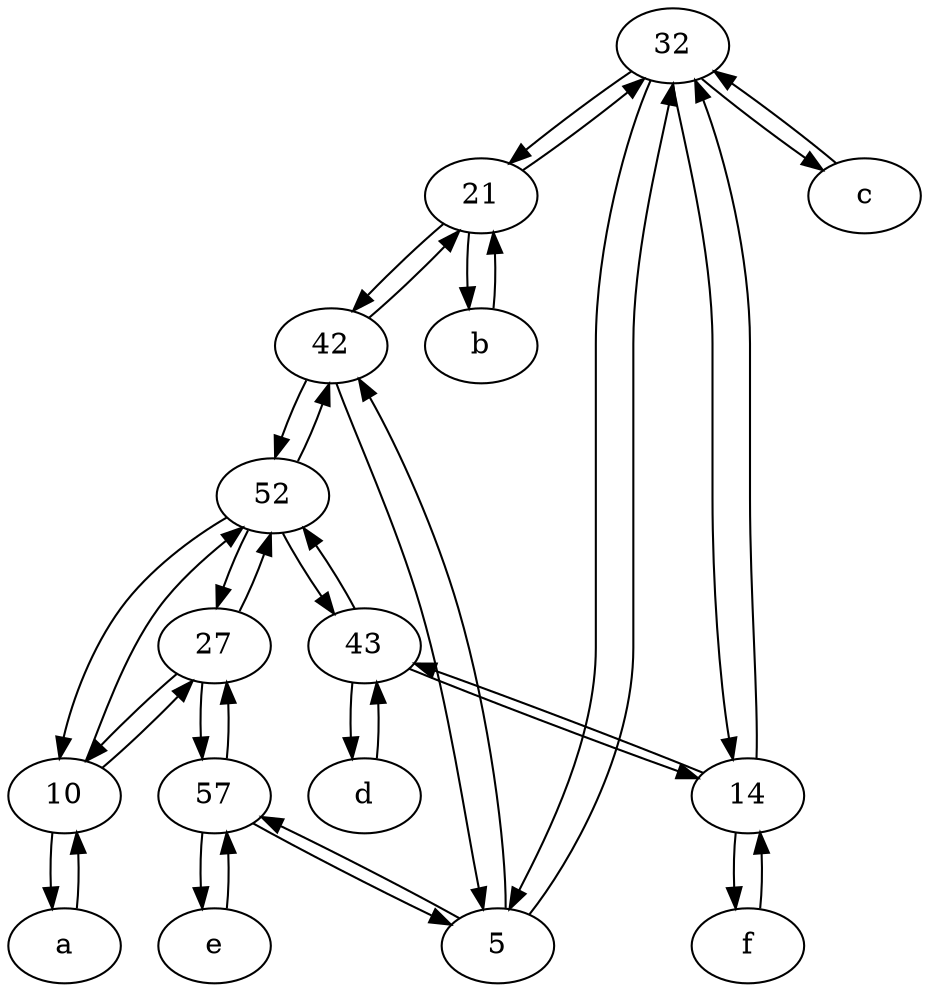 digraph  {
	32;
	f [pos="15,45!"];
	52;
	27;
	57;
	b [pos="50,20!"];
	21;
	5;
	c [pos="20,10!"];
	14;
	d [pos="20,30!"];
	42;
	10;
	a [pos="40,10!"];
	43;
	e [pos="30,50!"];
	14 -> 43;
	e -> 57;
	52 -> 10;
	a -> 10;
	32 -> c;
	10 -> a;
	42 -> 21;
	21 -> 32;
	57 -> e;
	27 -> 57;
	57 -> 27;
	57 -> 5;
	14 -> f;
	10 -> 27;
	42 -> 5;
	52 -> 42;
	42 -> 52;
	5 -> 57;
	21 -> 42;
	21 -> b;
	27 -> 10;
	b -> 21;
	52 -> 43;
	43 -> 14;
	32 -> 5;
	f -> 14;
	52 -> 27;
	27 -> 52;
	43 -> 52;
	d -> 43;
	32 -> 14;
	5 -> 32;
	10 -> 52;
	c -> 32;
	43 -> d;
	32 -> 21;
	5 -> 42;
	14 -> 32;

	}